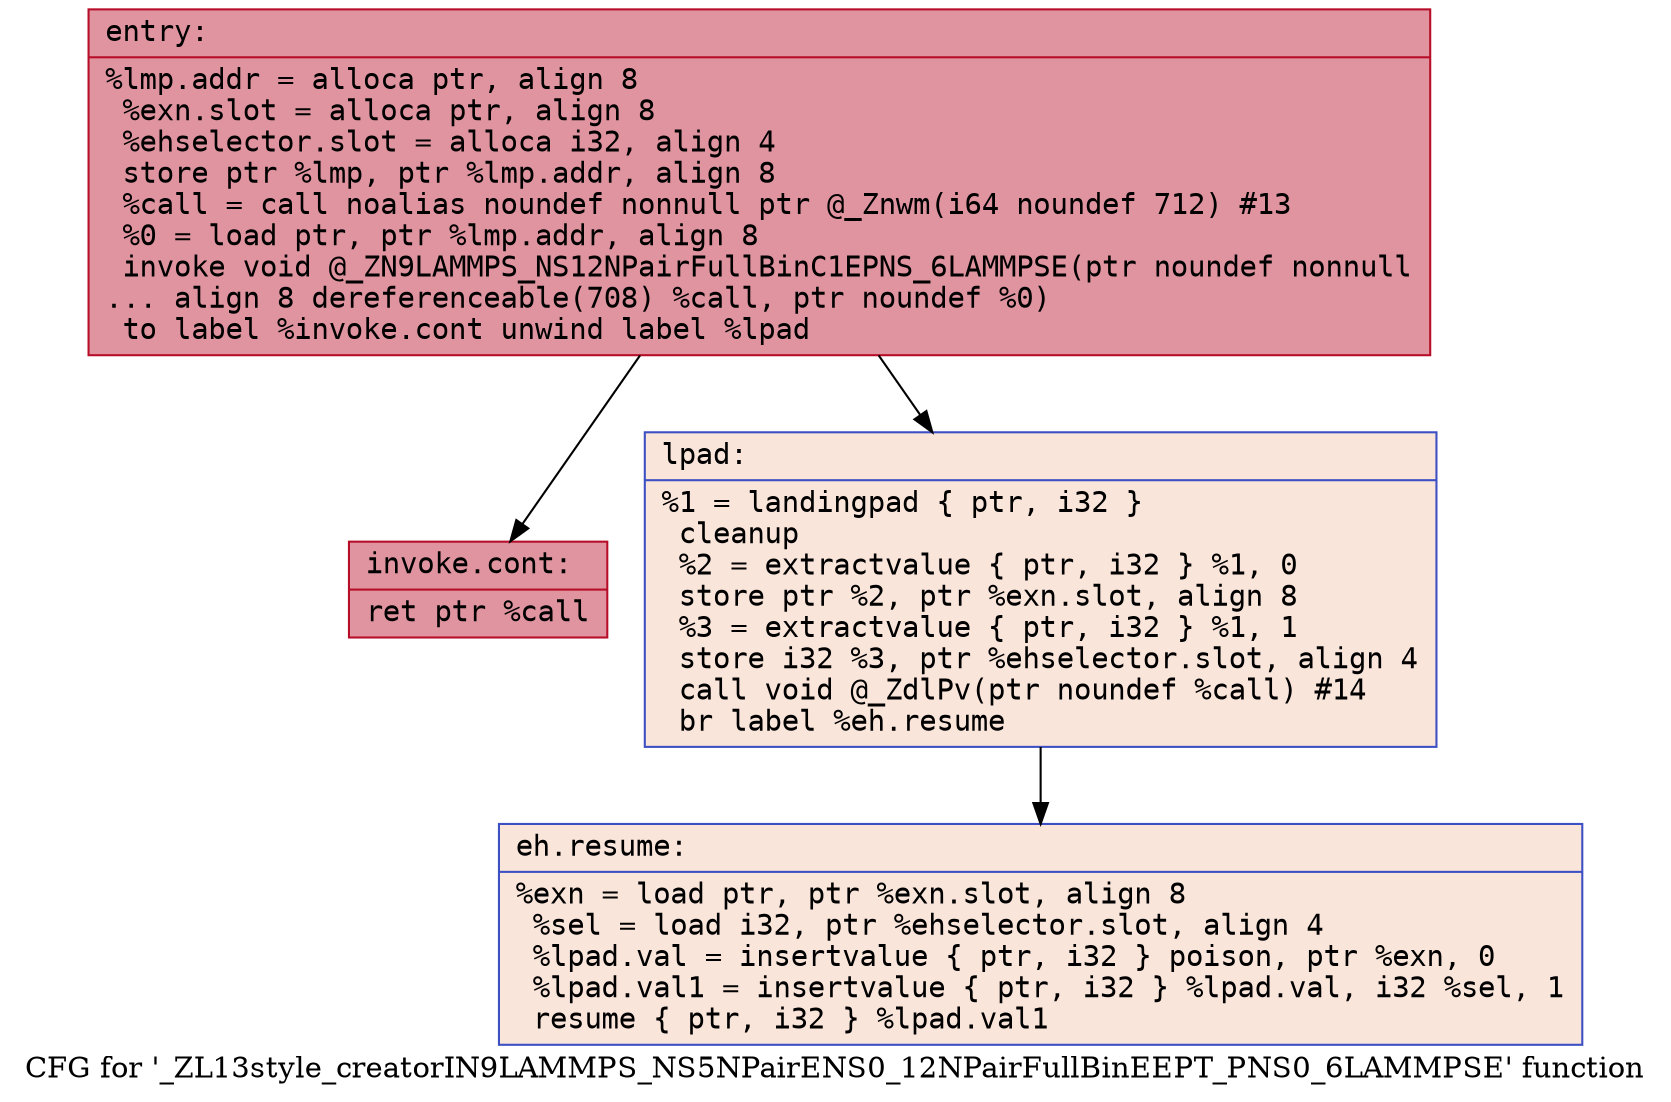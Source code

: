 digraph "CFG for '_ZL13style_creatorIN9LAMMPS_NS5NPairENS0_12NPairFullBinEEPT_PNS0_6LAMMPSE' function" {
	label="CFG for '_ZL13style_creatorIN9LAMMPS_NS5NPairENS0_12NPairFullBinEEPT_PNS0_6LAMMPSE' function";

	Node0x5563bdf0cc00 [shape=record,color="#b70d28ff", style=filled, fillcolor="#b70d2870" fontname="Courier",label="{entry:\l|  %lmp.addr = alloca ptr, align 8\l  %exn.slot = alloca ptr, align 8\l  %ehselector.slot = alloca i32, align 4\l  store ptr %lmp, ptr %lmp.addr, align 8\l  %call = call noalias noundef nonnull ptr @_Znwm(i64 noundef 712) #13\l  %0 = load ptr, ptr %lmp.addr, align 8\l  invoke void @_ZN9LAMMPS_NS12NPairFullBinC1EPNS_6LAMMPSE(ptr noundef nonnull\l... align 8 dereferenceable(708) %call, ptr noundef %0)\l          to label %invoke.cont unwind label %lpad\l}"];
	Node0x5563bdf0cc00 -> Node0x5563bdf0d010[tooltip="entry -> invoke.cont\nProbability 100.00%" ];
	Node0x5563bdf0cc00 -> Node0x5563bdf0d090[tooltip="entry -> lpad\nProbability 0.00%" ];
	Node0x5563bdf0d010 [shape=record,color="#b70d28ff", style=filled, fillcolor="#b70d2870" fontname="Courier",label="{invoke.cont:\l|  ret ptr %call\l}"];
	Node0x5563bdf0d090 [shape=record,color="#3d50c3ff", style=filled, fillcolor="#f4c5ad70" fontname="Courier",label="{lpad:\l|  %1 = landingpad \{ ptr, i32 \}\l          cleanup\l  %2 = extractvalue \{ ptr, i32 \} %1, 0\l  store ptr %2, ptr %exn.slot, align 8\l  %3 = extractvalue \{ ptr, i32 \} %1, 1\l  store i32 %3, ptr %ehselector.slot, align 4\l  call void @_ZdlPv(ptr noundef %call) #14\l  br label %eh.resume\l}"];
	Node0x5563bdf0d090 -> Node0x5563bdf0d760[tooltip="lpad -> eh.resume\nProbability 100.00%" ];
	Node0x5563bdf0d760 [shape=record,color="#3d50c3ff", style=filled, fillcolor="#f4c5ad70" fontname="Courier",label="{eh.resume:\l|  %exn = load ptr, ptr %exn.slot, align 8\l  %sel = load i32, ptr %ehselector.slot, align 4\l  %lpad.val = insertvalue \{ ptr, i32 \} poison, ptr %exn, 0\l  %lpad.val1 = insertvalue \{ ptr, i32 \} %lpad.val, i32 %sel, 1\l  resume \{ ptr, i32 \} %lpad.val1\l}"];
}
